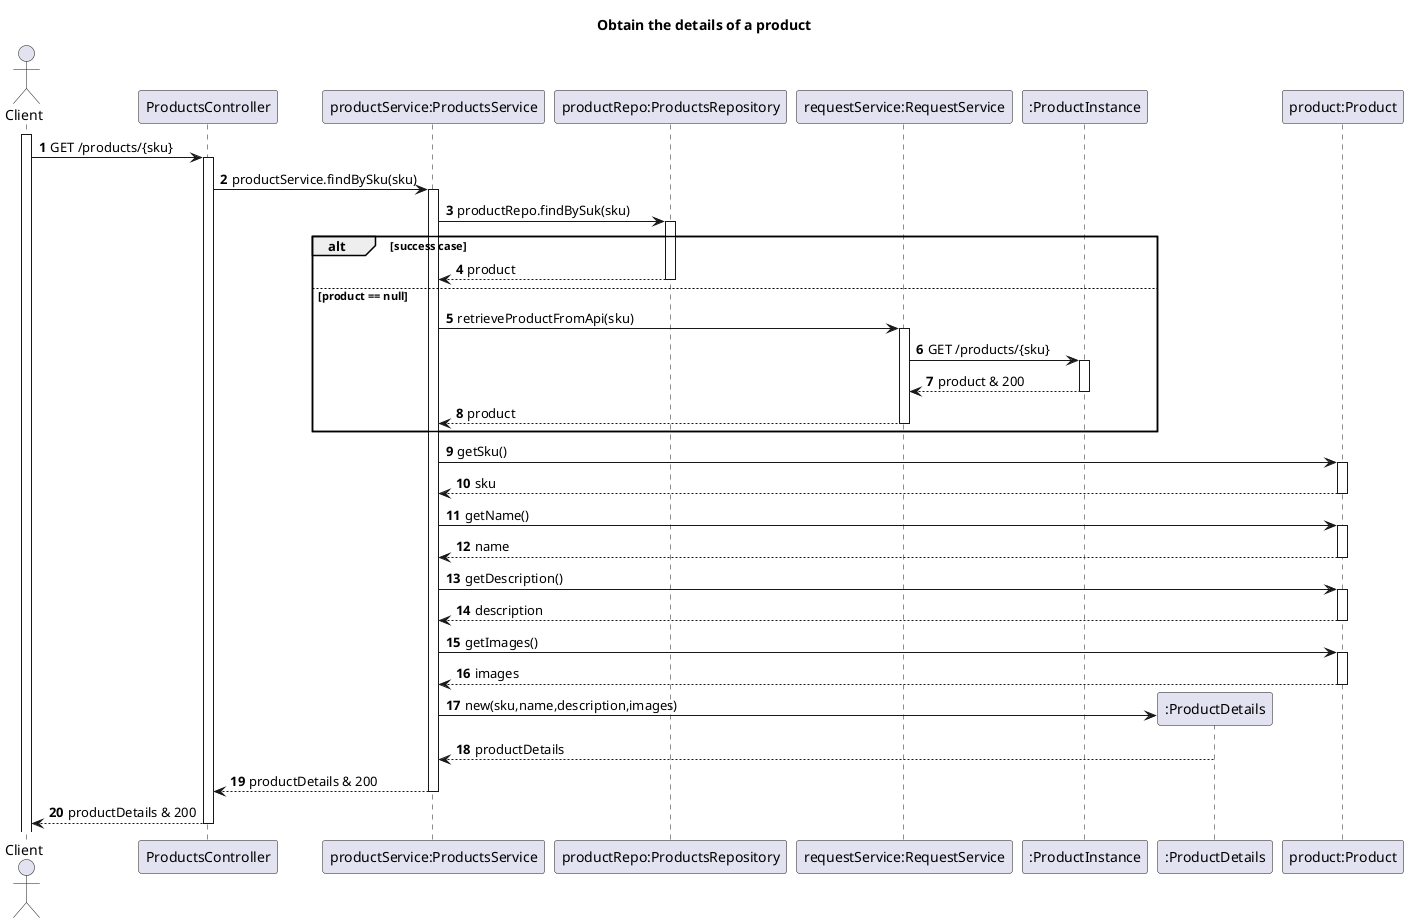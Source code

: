 @startuml
'https://plantuml.com/sequence-diagram

title Obtain the details of a product
autoactivate on
autonumber

actor "Client" as client
participant "ProductsController" as controller
participant "productService:ProductsService" as service
participant "productRepo:ProductsRepository" as repository
participant "requestService:RequestService" as request
participant ":ProductInstance" as instance
participant ":ProductDetails" as details
participant "product:Product" as product

activate client

client -> controller: GET /products/{sku}
controller -> service : productService.findBySku(sku)
service -> repository: productRepo.findBySuk(sku)
alt success case
repository --> service: product
else product == null
service -> request:retrieveProductFromApi(sku)
request -> instance: GET /products/{sku}
instance --> request: product & 200
request --> service: product
end

service -> product: getSku()
product --> service: sku
service -> product: getName()
product --> service: name
service -> product: getDescription()
product --> service: description
service -> product: getImages()
product --> service: images
service -> details**: new(sku,name,description,images)
details --> service: productDetails
service --> controller: productDetails & 200
controller --> client: productDetails & 200


@enduml
